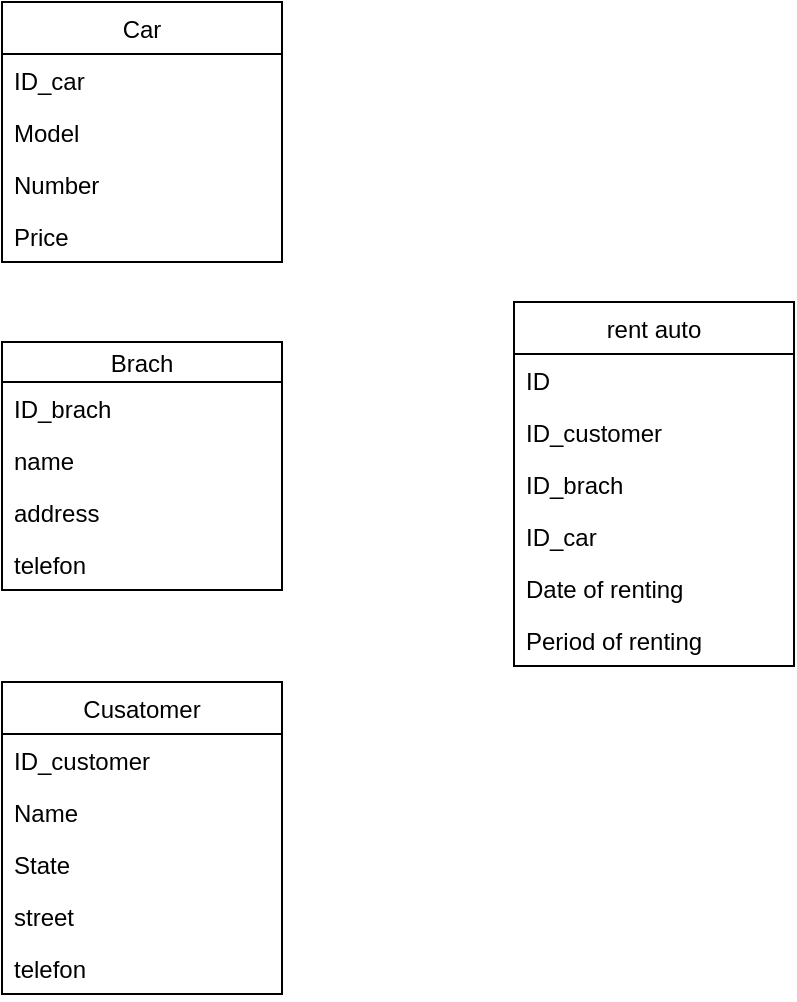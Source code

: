 <mxfile version="16.2.4" type="github">
  <diagram id="-y9LmIzSa2B8TfuyyEVD" name="Page-1">
    <mxGraphModel dx="1422" dy="909" grid="1" gridSize="10" guides="1" tooltips="1" connect="1" arrows="1" fold="1" page="1" pageScale="1" pageWidth="827" pageHeight="1169" math="0" shadow="0">
      <root>
        <mxCell id="0" />
        <mxCell id="1" parent="0" />
        <mxCell id="1BV3x5uNuOaNnP94wZ3I-1" value="Cusatomer" style="swimlane;fontStyle=0;childLayout=stackLayout;horizontal=1;startSize=26;fillColor=none;horizontalStack=0;resizeParent=1;resizeParentMax=0;resizeLast=0;collapsible=1;marginBottom=0;" vertex="1" parent="1">
          <mxGeometry x="414" y="410" width="140" height="156" as="geometry" />
        </mxCell>
        <mxCell id="1BV3x5uNuOaNnP94wZ3I-2" value="ID_customer" style="text;strokeColor=none;fillColor=none;align=left;verticalAlign=top;spacingLeft=4;spacingRight=4;overflow=hidden;rotatable=0;points=[[0,0.5],[1,0.5]];portConstraint=eastwest;" vertex="1" parent="1BV3x5uNuOaNnP94wZ3I-1">
          <mxGeometry y="26" width="140" height="26" as="geometry" />
        </mxCell>
        <mxCell id="1BV3x5uNuOaNnP94wZ3I-3" value="Name" style="text;strokeColor=none;fillColor=none;align=left;verticalAlign=top;spacingLeft=4;spacingRight=4;overflow=hidden;rotatable=0;points=[[0,0.5],[1,0.5]];portConstraint=eastwest;" vertex="1" parent="1BV3x5uNuOaNnP94wZ3I-1">
          <mxGeometry y="52" width="140" height="26" as="geometry" />
        </mxCell>
        <mxCell id="1BV3x5uNuOaNnP94wZ3I-4" value="State" style="text;strokeColor=none;fillColor=none;align=left;verticalAlign=top;spacingLeft=4;spacingRight=4;overflow=hidden;rotatable=0;points=[[0,0.5],[1,0.5]];portConstraint=eastwest;" vertex="1" parent="1BV3x5uNuOaNnP94wZ3I-1">
          <mxGeometry y="78" width="140" height="26" as="geometry" />
        </mxCell>
        <mxCell id="1BV3x5uNuOaNnP94wZ3I-5" value="street" style="text;strokeColor=none;fillColor=none;align=left;verticalAlign=top;spacingLeft=4;spacingRight=4;overflow=hidden;rotatable=0;points=[[0,0.5],[1,0.5]];portConstraint=eastwest;" vertex="1" parent="1BV3x5uNuOaNnP94wZ3I-1">
          <mxGeometry y="104" width="140" height="26" as="geometry" />
        </mxCell>
        <mxCell id="1BV3x5uNuOaNnP94wZ3I-6" value="telefon" style="text;strokeColor=none;fillColor=none;align=left;verticalAlign=top;spacingLeft=4;spacingRight=4;overflow=hidden;rotatable=0;points=[[0,0.5],[1,0.5]];portConstraint=eastwest;" vertex="1" parent="1BV3x5uNuOaNnP94wZ3I-1">
          <mxGeometry y="130" width="140" height="26" as="geometry" />
        </mxCell>
        <mxCell id="1BV3x5uNuOaNnP94wZ3I-8" value="rent auto" style="swimlane;fontStyle=0;childLayout=stackLayout;horizontal=1;startSize=26;fillColor=none;horizontalStack=0;resizeParent=1;resizeParentMax=0;resizeLast=0;collapsible=1;marginBottom=0;" vertex="1" parent="1">
          <mxGeometry x="670" y="220" width="140" height="182" as="geometry" />
        </mxCell>
        <mxCell id="1BV3x5uNuOaNnP94wZ3I-9" value="ID" style="text;strokeColor=none;fillColor=none;align=left;verticalAlign=top;spacingLeft=4;spacingRight=4;overflow=hidden;rotatable=0;points=[[0,0.5],[1,0.5]];portConstraint=eastwest;rounded=0;" vertex="1" parent="1BV3x5uNuOaNnP94wZ3I-8">
          <mxGeometry y="26" width="140" height="26" as="geometry" />
        </mxCell>
        <mxCell id="1BV3x5uNuOaNnP94wZ3I-10" value="ID_customer" style="text;strokeColor=none;fillColor=none;align=left;verticalAlign=top;spacingLeft=4;spacingRight=4;overflow=hidden;rotatable=0;points=[[0,0.5],[1,0.5]];portConstraint=eastwest;" vertex="1" parent="1BV3x5uNuOaNnP94wZ3I-8">
          <mxGeometry y="52" width="140" height="26" as="geometry" />
        </mxCell>
        <mxCell id="1BV3x5uNuOaNnP94wZ3I-12" value="ID_brach" style="text;strokeColor=none;fillColor=none;align=left;verticalAlign=top;spacingLeft=4;spacingRight=4;overflow=hidden;rotatable=0;points=[[0,0.5],[1,0.5]];portConstraint=eastwest;" vertex="1" parent="1BV3x5uNuOaNnP94wZ3I-8">
          <mxGeometry y="78" width="140" height="26" as="geometry" />
        </mxCell>
        <mxCell id="1BV3x5uNuOaNnP94wZ3I-13" value="ID_car" style="text;strokeColor=none;fillColor=none;align=left;verticalAlign=top;spacingLeft=4;spacingRight=4;overflow=hidden;rotatable=0;points=[[0,0.5],[1,0.5]];portConstraint=eastwest;" vertex="1" parent="1BV3x5uNuOaNnP94wZ3I-8">
          <mxGeometry y="104" width="140" height="26" as="geometry" />
        </mxCell>
        <mxCell id="1BV3x5uNuOaNnP94wZ3I-32" value="Date of renting&#xa;" style="text;strokeColor=none;fillColor=none;align=left;verticalAlign=top;spacingLeft=4;spacingRight=4;overflow=hidden;rotatable=0;points=[[0,0.5],[1,0.5]];portConstraint=eastwest;" vertex="1" parent="1BV3x5uNuOaNnP94wZ3I-8">
          <mxGeometry y="130" width="140" height="26" as="geometry" />
        </mxCell>
        <mxCell id="1BV3x5uNuOaNnP94wZ3I-27" value="Period of renting" style="text;strokeColor=none;fillColor=none;align=left;verticalAlign=top;spacingLeft=4;spacingRight=4;overflow=hidden;rotatable=0;points=[[0,0.5],[1,0.5]];portConstraint=eastwest;" vertex="1" parent="1BV3x5uNuOaNnP94wZ3I-8">
          <mxGeometry y="156" width="140" height="26" as="geometry" />
        </mxCell>
        <mxCell id="1BV3x5uNuOaNnP94wZ3I-14" value="Brach" style="swimlane;fontStyle=0;childLayout=stackLayout;horizontal=1;startSize=20;fillColor=none;horizontalStack=0;resizeParent=1;resizeParentMax=0;resizeLast=0;collapsible=1;marginBottom=0;" vertex="1" parent="1">
          <mxGeometry x="414" y="240" width="140" height="124" as="geometry" />
        </mxCell>
        <mxCell id="1BV3x5uNuOaNnP94wZ3I-15" value="ID_brach" style="text;strokeColor=none;fillColor=none;align=left;verticalAlign=top;spacingLeft=4;spacingRight=4;overflow=hidden;rotatable=0;points=[[0,0.5],[1,0.5]];portConstraint=eastwest;" vertex="1" parent="1BV3x5uNuOaNnP94wZ3I-14">
          <mxGeometry y="20" width="140" height="26" as="geometry" />
        </mxCell>
        <mxCell id="1BV3x5uNuOaNnP94wZ3I-16" value="name" style="text;strokeColor=none;fillColor=none;align=left;verticalAlign=top;spacingLeft=4;spacingRight=4;overflow=hidden;rotatable=0;points=[[0,0.5],[1,0.5]];portConstraint=eastwest;" vertex="1" parent="1BV3x5uNuOaNnP94wZ3I-14">
          <mxGeometry y="46" width="140" height="26" as="geometry" />
        </mxCell>
        <mxCell id="1BV3x5uNuOaNnP94wZ3I-17" value="address" style="text;strokeColor=none;fillColor=none;align=left;verticalAlign=top;spacingLeft=4;spacingRight=4;overflow=hidden;rotatable=0;points=[[0,0.5],[1,0.5]];portConstraint=eastwest;" vertex="1" parent="1BV3x5uNuOaNnP94wZ3I-14">
          <mxGeometry y="72" width="140" height="26" as="geometry" />
        </mxCell>
        <mxCell id="1BV3x5uNuOaNnP94wZ3I-23" value="telefon" style="text;strokeColor=none;fillColor=none;align=left;verticalAlign=top;spacingLeft=4;spacingRight=4;overflow=hidden;rotatable=0;points=[[0,0.5],[1,0.5]];portConstraint=eastwest;" vertex="1" parent="1BV3x5uNuOaNnP94wZ3I-14">
          <mxGeometry y="98" width="140" height="26" as="geometry" />
        </mxCell>
        <mxCell id="1BV3x5uNuOaNnP94wZ3I-18" value="Car" style="swimlane;fontStyle=0;childLayout=stackLayout;horizontal=1;startSize=26;fillColor=none;horizontalStack=0;resizeParent=1;resizeParentMax=0;resizeLast=0;collapsible=1;marginBottom=0;" vertex="1" parent="1">
          <mxGeometry x="414" y="70" width="140" height="130" as="geometry" />
        </mxCell>
        <mxCell id="1BV3x5uNuOaNnP94wZ3I-19" value="ID_car" style="text;strokeColor=none;fillColor=none;align=left;verticalAlign=top;spacingLeft=4;spacingRight=4;overflow=hidden;rotatable=0;points=[[0,0.5],[1,0.5]];portConstraint=eastwest;" vertex="1" parent="1BV3x5uNuOaNnP94wZ3I-18">
          <mxGeometry y="26" width="140" height="26" as="geometry" />
        </mxCell>
        <mxCell id="1BV3x5uNuOaNnP94wZ3I-20" value="Model" style="text;strokeColor=none;fillColor=none;align=left;verticalAlign=top;spacingLeft=4;spacingRight=4;overflow=hidden;rotatable=0;points=[[0,0.5],[1,0.5]];portConstraint=eastwest;" vertex="1" parent="1BV3x5uNuOaNnP94wZ3I-18">
          <mxGeometry y="52" width="140" height="26" as="geometry" />
        </mxCell>
        <mxCell id="1BV3x5uNuOaNnP94wZ3I-21" value="Number" style="text;strokeColor=none;fillColor=none;align=left;verticalAlign=top;spacingLeft=4;spacingRight=4;overflow=hidden;rotatable=0;points=[[0,0.5],[1,0.5]];portConstraint=eastwest;" vertex="1" parent="1BV3x5uNuOaNnP94wZ3I-18">
          <mxGeometry y="78" width="140" height="26" as="geometry" />
        </mxCell>
        <mxCell id="1BV3x5uNuOaNnP94wZ3I-22" value="Price" style="text;strokeColor=none;fillColor=none;align=left;verticalAlign=top;spacingLeft=4;spacingRight=4;overflow=hidden;rotatable=0;points=[[0,0.5],[1,0.5]];portConstraint=eastwest;" vertex="1" parent="1BV3x5uNuOaNnP94wZ3I-18">
          <mxGeometry y="104" width="140" height="26" as="geometry" />
        </mxCell>
      </root>
    </mxGraphModel>
  </diagram>
</mxfile>
